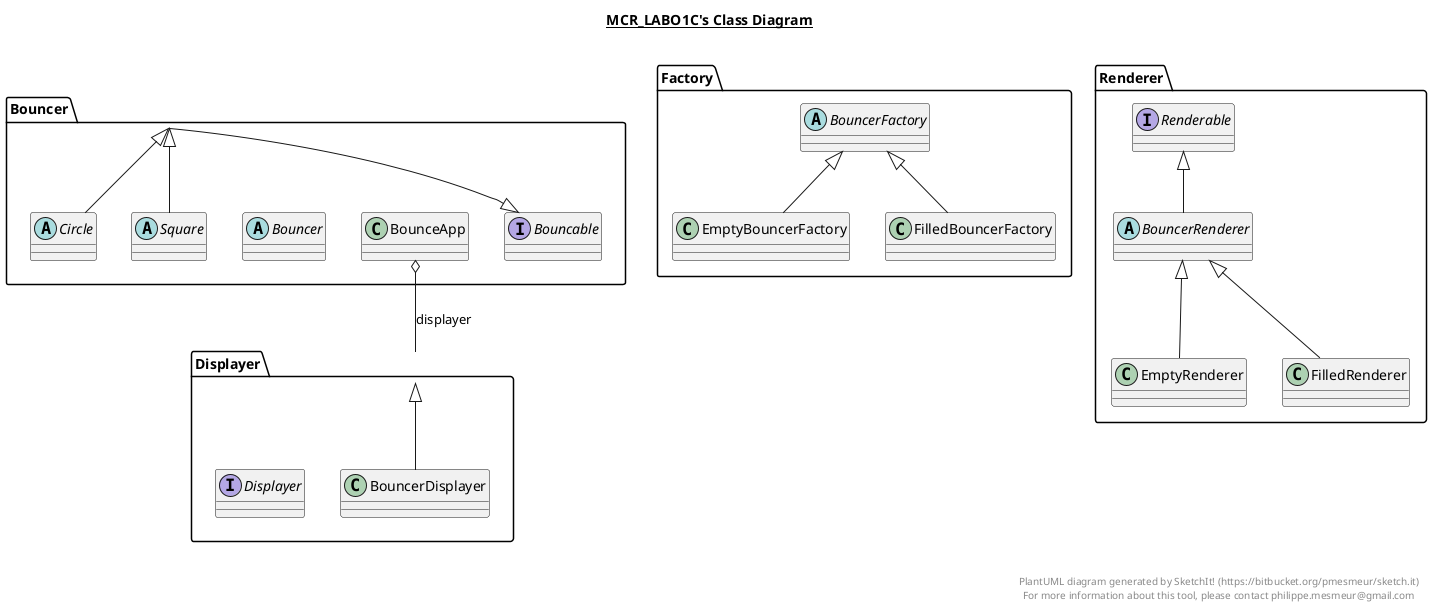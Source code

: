 @startuml

title __MCR_LABO1C's Class Diagram__\n

  package Bouncer {
    interface Bouncable {
    }
  }
  

  package Bouncer {
    class BounceApp {
    }
  }
  

  package Bouncer {
    abstract class Bouncer {
    }
  }
  

  package Displayer {
    class BouncerDisplayer {
    }
  }
  

  package Factory {
    abstract class BouncerFactory {
    }
  }
  

  package Renderer {
    abstract class BouncerRenderer {
    }
  }
  

  package Bouncer {
    abstract class Circle {
    }
  }
  

  package Displayer {
    interface Displayer {
    }
  }
  

  package Factory {
    class EmptyBouncerFactory {
    }
  }
  

  package Renderer {
    class EmptyRenderer {
    }
  }
  

  package Factory {
    class FilledBouncerFactory {
    }
  }
  

  package Renderer {
    class FilledRenderer {
    }
  }
  

  package Renderer {
    interface Renderable {
    }
  }
  

  package Bouncer {
    abstract class Square {
    }
  }
  

  BounceApp o-- Displayer : displayer
  Bouncer -up-|> Bouncable
  BouncerDisplayer -up-|> Displayer
  BouncerRenderer -up-|> Renderable
  Circle -up-|> Bouncer
  EmptyBouncerFactory -up-|> BouncerFactory
  EmptyRenderer -up-|> BouncerRenderer
  FilledBouncerFactory -up-|> BouncerFactory
  FilledRenderer -up-|> BouncerRenderer
  Square -up-|> Bouncer


right footer


PlantUML diagram generated by SketchIt! (https://bitbucket.org/pmesmeur/sketch.it)
For more information about this tool, please contact philippe.mesmeur@gmail.com
endfooter

@enduml
